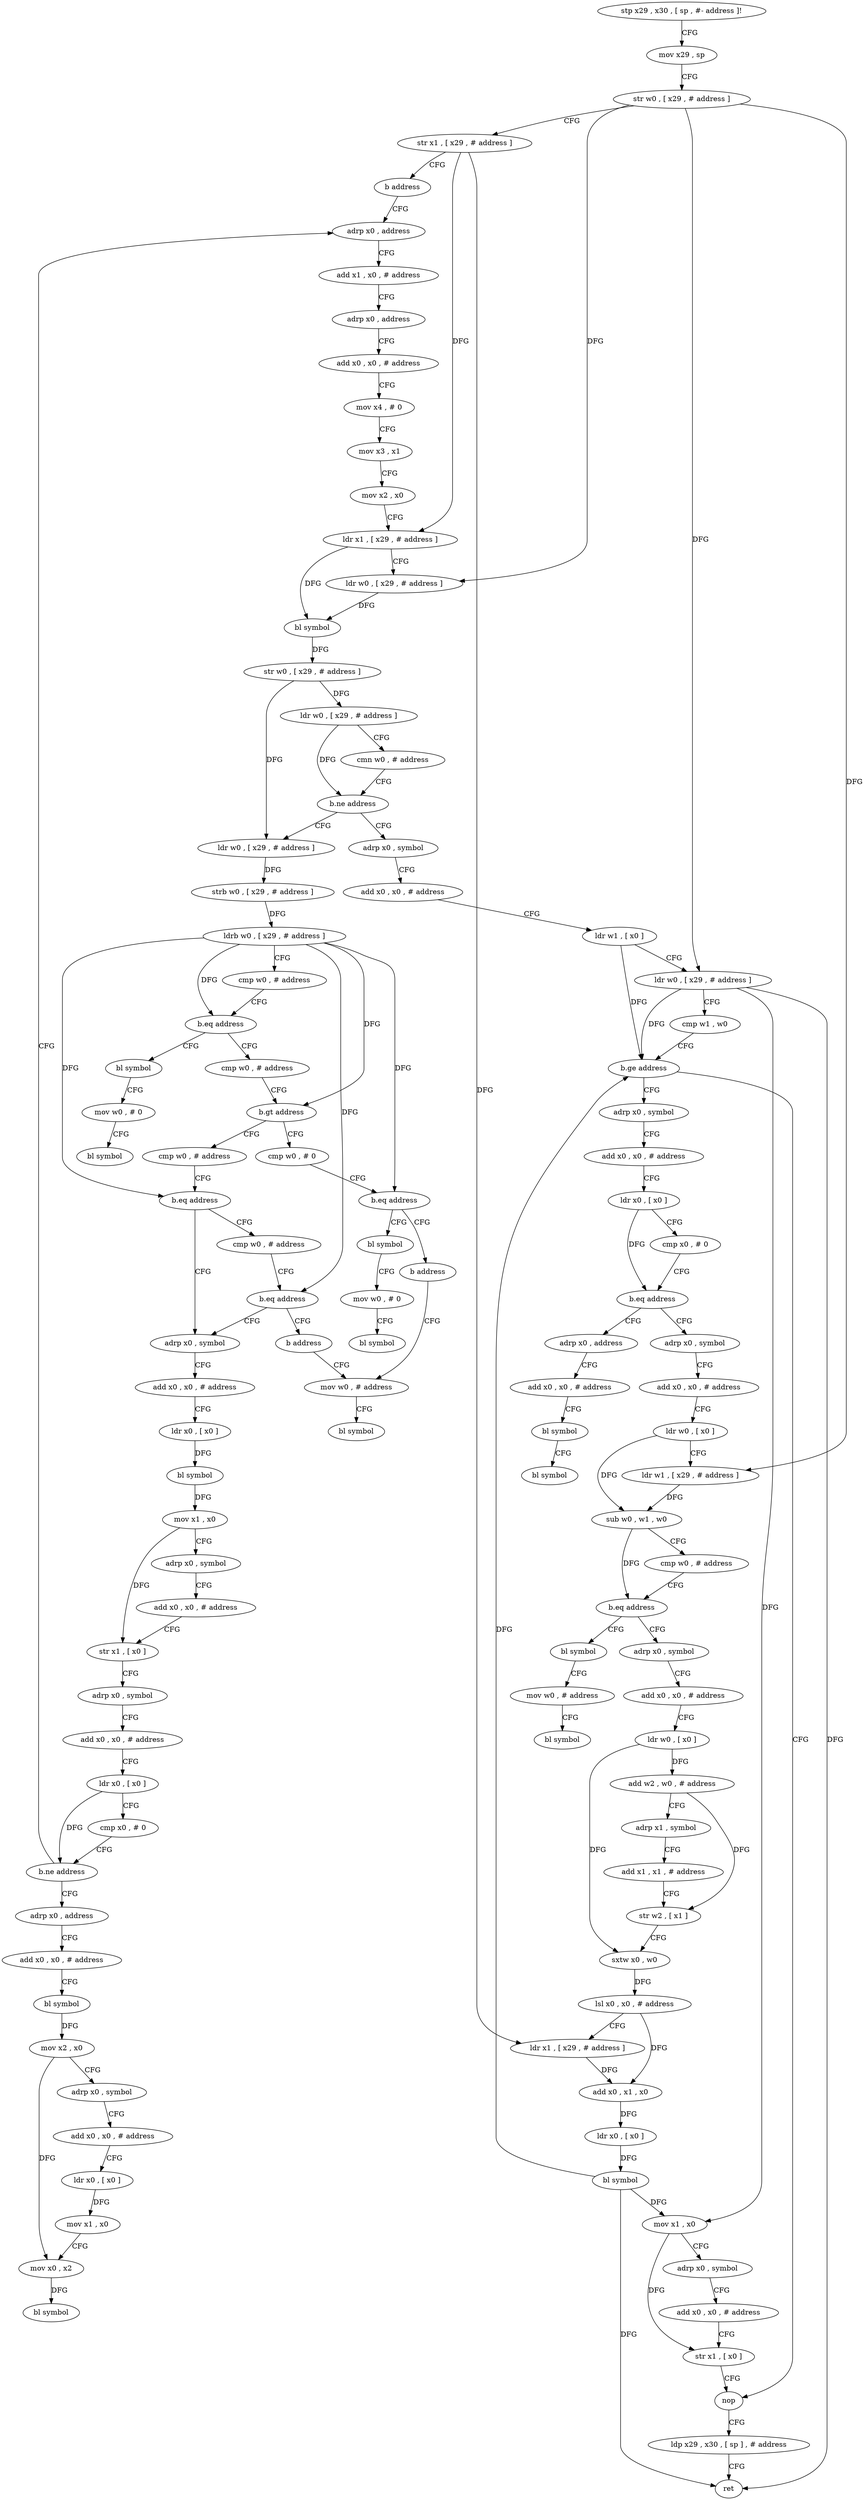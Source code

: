 digraph "func" {
"4219116" [label = "stp x29 , x30 , [ sp , #- address ]!" ]
"4219120" [label = "mov x29 , sp" ]
"4219124" [label = "str w0 , [ x29 , # address ]" ]
"4219128" [label = "str x1 , [ x29 , # address ]" ]
"4219132" [label = "b address" ]
"4219324" [label = "adrp x0 , address" ]
"4219328" [label = "add x1 , x0 , # address" ]
"4219332" [label = "adrp x0 , address" ]
"4219336" [label = "add x0 , x0 , # address" ]
"4219340" [label = "mov x4 , # 0" ]
"4219344" [label = "mov x3 , x1" ]
"4219348" [label = "mov x2 , x0" ]
"4219352" [label = "ldr x1 , [ x29 , # address ]" ]
"4219356" [label = "ldr w0 , [ x29 , # address ]" ]
"4219360" [label = "bl symbol" ]
"4219364" [label = "str w0 , [ x29 , # address ]" ]
"4219368" [label = "ldr w0 , [ x29 , # address ]" ]
"4219372" [label = "cmn w0 , # address" ]
"4219376" [label = "b.ne address" ]
"4219136" [label = "ldr w0 , [ x29 , # address ]" ]
"4219380" [label = "adrp x0 , symbol" ]
"4219140" [label = "strb w0 , [ x29 , # address ]" ]
"4219144" [label = "ldrb w0 , [ x29 , # address ]" ]
"4219148" [label = "cmp w0 , # address" ]
"4219152" [label = "b.eq address" ]
"4219208" [label = "bl symbol" ]
"4219156" [label = "cmp w0 , # address" ]
"4219384" [label = "add x0 , x0 , # address" ]
"4219388" [label = "ldr w1 , [ x0 ]" ]
"4219392" [label = "ldr w0 , [ x29 , # address ]" ]
"4219396" [label = "cmp w1 , w0" ]
"4219400" [label = "b.ge address" ]
"4219548" [label = "nop" ]
"4219404" [label = "adrp x0 , symbol" ]
"4219212" [label = "mov w0 , # 0" ]
"4219216" [label = "bl symbol" ]
"4219160" [label = "b.gt address" ]
"4219176" [label = "cmp w0 , # address" ]
"4219164" [label = "cmp w0 , # 0" ]
"4219552" [label = "ldp x29 , x30 , [ sp ] , # address" ]
"4219556" [label = "ret" ]
"4219408" [label = "add x0 , x0 , # address" ]
"4219412" [label = "ldr x0 , [ x0 ]" ]
"4219416" [label = "cmp x0 , # 0" ]
"4219420" [label = "b.eq address" ]
"4219440" [label = "adrp x0 , symbol" ]
"4219424" [label = "adrp x0 , address" ]
"4219180" [label = "b.eq address" ]
"4219220" [label = "adrp x0 , symbol" ]
"4219184" [label = "cmp w0 , # address" ]
"4219168" [label = "b.eq address" ]
"4219196" [label = "bl symbol" ]
"4219172" [label = "b address" ]
"4219444" [label = "add x0 , x0 , # address" ]
"4219448" [label = "ldr w0 , [ x0 ]" ]
"4219452" [label = "ldr w1 , [ x29 , # address ]" ]
"4219456" [label = "sub w0 , w1 , w0" ]
"4219460" [label = "cmp w0 , # address" ]
"4219464" [label = "b.eq address" ]
"4219480" [label = "adrp x0 , symbol" ]
"4219468" [label = "bl symbol" ]
"4219428" [label = "add x0 , x0 , # address" ]
"4219432" [label = "bl symbol" ]
"4219436" [label = "bl symbol" ]
"4219224" [label = "add x0 , x0 , # address" ]
"4219228" [label = "ldr x0 , [ x0 ]" ]
"4219232" [label = "bl symbol" ]
"4219236" [label = "mov x1 , x0" ]
"4219240" [label = "adrp x0 , symbol" ]
"4219244" [label = "add x0 , x0 , # address" ]
"4219248" [label = "str x1 , [ x0 ]" ]
"4219252" [label = "adrp x0 , symbol" ]
"4219256" [label = "add x0 , x0 , # address" ]
"4219260" [label = "ldr x0 , [ x0 ]" ]
"4219264" [label = "cmp x0 , # 0" ]
"4219268" [label = "b.ne address" ]
"4219272" [label = "adrp x0 , address" ]
"4219188" [label = "b.eq address" ]
"4219192" [label = "b address" ]
"4219200" [label = "mov w0 , # 0" ]
"4219204" [label = "bl symbol" ]
"4219316" [label = "mov w0 , # address" ]
"4219484" [label = "add x0 , x0 , # address" ]
"4219488" [label = "ldr w0 , [ x0 ]" ]
"4219492" [label = "add w2 , w0 , # address" ]
"4219496" [label = "adrp x1 , symbol" ]
"4219500" [label = "add x1 , x1 , # address" ]
"4219504" [label = "str w2 , [ x1 ]" ]
"4219508" [label = "sxtw x0 , w0" ]
"4219512" [label = "lsl x0 , x0 , # address" ]
"4219516" [label = "ldr x1 , [ x29 , # address ]" ]
"4219520" [label = "add x0 , x1 , x0" ]
"4219524" [label = "ldr x0 , [ x0 ]" ]
"4219528" [label = "bl symbol" ]
"4219532" [label = "mov x1 , x0" ]
"4219536" [label = "adrp x0 , symbol" ]
"4219540" [label = "add x0 , x0 , # address" ]
"4219544" [label = "str x1 , [ x0 ]" ]
"4219472" [label = "mov w0 , # address" ]
"4219476" [label = "bl symbol" ]
"4219276" [label = "add x0 , x0 , # address" ]
"4219280" [label = "bl symbol" ]
"4219284" [label = "mov x2 , x0" ]
"4219288" [label = "adrp x0 , symbol" ]
"4219292" [label = "add x0 , x0 , # address" ]
"4219296" [label = "ldr x0 , [ x0 ]" ]
"4219300" [label = "mov x1 , x0" ]
"4219304" [label = "mov x0 , x2" ]
"4219308" [label = "bl symbol" ]
"4219320" [label = "bl symbol" ]
"4219116" -> "4219120" [ label = "CFG" ]
"4219120" -> "4219124" [ label = "CFG" ]
"4219124" -> "4219128" [ label = "CFG" ]
"4219124" -> "4219356" [ label = "DFG" ]
"4219124" -> "4219392" [ label = "DFG" ]
"4219124" -> "4219452" [ label = "DFG" ]
"4219128" -> "4219132" [ label = "CFG" ]
"4219128" -> "4219352" [ label = "DFG" ]
"4219128" -> "4219516" [ label = "DFG" ]
"4219132" -> "4219324" [ label = "CFG" ]
"4219324" -> "4219328" [ label = "CFG" ]
"4219328" -> "4219332" [ label = "CFG" ]
"4219332" -> "4219336" [ label = "CFG" ]
"4219336" -> "4219340" [ label = "CFG" ]
"4219340" -> "4219344" [ label = "CFG" ]
"4219344" -> "4219348" [ label = "CFG" ]
"4219348" -> "4219352" [ label = "CFG" ]
"4219352" -> "4219356" [ label = "CFG" ]
"4219352" -> "4219360" [ label = "DFG" ]
"4219356" -> "4219360" [ label = "DFG" ]
"4219360" -> "4219364" [ label = "DFG" ]
"4219364" -> "4219368" [ label = "DFG" ]
"4219364" -> "4219136" [ label = "DFG" ]
"4219368" -> "4219372" [ label = "CFG" ]
"4219368" -> "4219376" [ label = "DFG" ]
"4219372" -> "4219376" [ label = "CFG" ]
"4219376" -> "4219136" [ label = "CFG" ]
"4219376" -> "4219380" [ label = "CFG" ]
"4219136" -> "4219140" [ label = "DFG" ]
"4219380" -> "4219384" [ label = "CFG" ]
"4219140" -> "4219144" [ label = "DFG" ]
"4219144" -> "4219148" [ label = "CFG" ]
"4219144" -> "4219152" [ label = "DFG" ]
"4219144" -> "4219160" [ label = "DFG" ]
"4219144" -> "4219180" [ label = "DFG" ]
"4219144" -> "4219168" [ label = "DFG" ]
"4219144" -> "4219188" [ label = "DFG" ]
"4219148" -> "4219152" [ label = "CFG" ]
"4219152" -> "4219208" [ label = "CFG" ]
"4219152" -> "4219156" [ label = "CFG" ]
"4219208" -> "4219212" [ label = "CFG" ]
"4219156" -> "4219160" [ label = "CFG" ]
"4219384" -> "4219388" [ label = "CFG" ]
"4219388" -> "4219392" [ label = "CFG" ]
"4219388" -> "4219400" [ label = "DFG" ]
"4219392" -> "4219396" [ label = "CFG" ]
"4219392" -> "4219400" [ label = "DFG" ]
"4219392" -> "4219556" [ label = "DFG" ]
"4219392" -> "4219532" [ label = "DFG" ]
"4219396" -> "4219400" [ label = "CFG" ]
"4219400" -> "4219548" [ label = "CFG" ]
"4219400" -> "4219404" [ label = "CFG" ]
"4219548" -> "4219552" [ label = "CFG" ]
"4219404" -> "4219408" [ label = "CFG" ]
"4219212" -> "4219216" [ label = "CFG" ]
"4219160" -> "4219176" [ label = "CFG" ]
"4219160" -> "4219164" [ label = "CFG" ]
"4219176" -> "4219180" [ label = "CFG" ]
"4219164" -> "4219168" [ label = "CFG" ]
"4219552" -> "4219556" [ label = "CFG" ]
"4219408" -> "4219412" [ label = "CFG" ]
"4219412" -> "4219416" [ label = "CFG" ]
"4219412" -> "4219420" [ label = "DFG" ]
"4219416" -> "4219420" [ label = "CFG" ]
"4219420" -> "4219440" [ label = "CFG" ]
"4219420" -> "4219424" [ label = "CFG" ]
"4219440" -> "4219444" [ label = "CFG" ]
"4219424" -> "4219428" [ label = "CFG" ]
"4219180" -> "4219220" [ label = "CFG" ]
"4219180" -> "4219184" [ label = "CFG" ]
"4219220" -> "4219224" [ label = "CFG" ]
"4219184" -> "4219188" [ label = "CFG" ]
"4219168" -> "4219196" [ label = "CFG" ]
"4219168" -> "4219172" [ label = "CFG" ]
"4219196" -> "4219200" [ label = "CFG" ]
"4219172" -> "4219316" [ label = "CFG" ]
"4219444" -> "4219448" [ label = "CFG" ]
"4219448" -> "4219452" [ label = "CFG" ]
"4219448" -> "4219456" [ label = "DFG" ]
"4219452" -> "4219456" [ label = "DFG" ]
"4219456" -> "4219460" [ label = "CFG" ]
"4219456" -> "4219464" [ label = "DFG" ]
"4219460" -> "4219464" [ label = "CFG" ]
"4219464" -> "4219480" [ label = "CFG" ]
"4219464" -> "4219468" [ label = "CFG" ]
"4219480" -> "4219484" [ label = "CFG" ]
"4219468" -> "4219472" [ label = "CFG" ]
"4219428" -> "4219432" [ label = "CFG" ]
"4219432" -> "4219436" [ label = "CFG" ]
"4219224" -> "4219228" [ label = "CFG" ]
"4219228" -> "4219232" [ label = "DFG" ]
"4219232" -> "4219236" [ label = "DFG" ]
"4219236" -> "4219240" [ label = "CFG" ]
"4219236" -> "4219248" [ label = "DFG" ]
"4219240" -> "4219244" [ label = "CFG" ]
"4219244" -> "4219248" [ label = "CFG" ]
"4219248" -> "4219252" [ label = "CFG" ]
"4219252" -> "4219256" [ label = "CFG" ]
"4219256" -> "4219260" [ label = "CFG" ]
"4219260" -> "4219264" [ label = "CFG" ]
"4219260" -> "4219268" [ label = "DFG" ]
"4219264" -> "4219268" [ label = "CFG" ]
"4219268" -> "4219324" [ label = "CFG" ]
"4219268" -> "4219272" [ label = "CFG" ]
"4219272" -> "4219276" [ label = "CFG" ]
"4219188" -> "4219220" [ label = "CFG" ]
"4219188" -> "4219192" [ label = "CFG" ]
"4219192" -> "4219316" [ label = "CFG" ]
"4219200" -> "4219204" [ label = "CFG" ]
"4219316" -> "4219320" [ label = "CFG" ]
"4219484" -> "4219488" [ label = "CFG" ]
"4219488" -> "4219492" [ label = "DFG" ]
"4219488" -> "4219508" [ label = "DFG" ]
"4219492" -> "4219496" [ label = "CFG" ]
"4219492" -> "4219504" [ label = "DFG" ]
"4219496" -> "4219500" [ label = "CFG" ]
"4219500" -> "4219504" [ label = "CFG" ]
"4219504" -> "4219508" [ label = "CFG" ]
"4219508" -> "4219512" [ label = "DFG" ]
"4219512" -> "4219516" [ label = "CFG" ]
"4219512" -> "4219520" [ label = "DFG" ]
"4219516" -> "4219520" [ label = "DFG" ]
"4219520" -> "4219524" [ label = "DFG" ]
"4219524" -> "4219528" [ label = "DFG" ]
"4219528" -> "4219532" [ label = "DFG" ]
"4219528" -> "4219400" [ label = "DFG" ]
"4219528" -> "4219556" [ label = "DFG" ]
"4219532" -> "4219536" [ label = "CFG" ]
"4219532" -> "4219544" [ label = "DFG" ]
"4219536" -> "4219540" [ label = "CFG" ]
"4219540" -> "4219544" [ label = "CFG" ]
"4219544" -> "4219548" [ label = "CFG" ]
"4219472" -> "4219476" [ label = "CFG" ]
"4219276" -> "4219280" [ label = "CFG" ]
"4219280" -> "4219284" [ label = "DFG" ]
"4219284" -> "4219288" [ label = "CFG" ]
"4219284" -> "4219304" [ label = "DFG" ]
"4219288" -> "4219292" [ label = "CFG" ]
"4219292" -> "4219296" [ label = "CFG" ]
"4219296" -> "4219300" [ label = "DFG" ]
"4219300" -> "4219304" [ label = "CFG" ]
"4219304" -> "4219308" [ label = "DFG" ]
}

